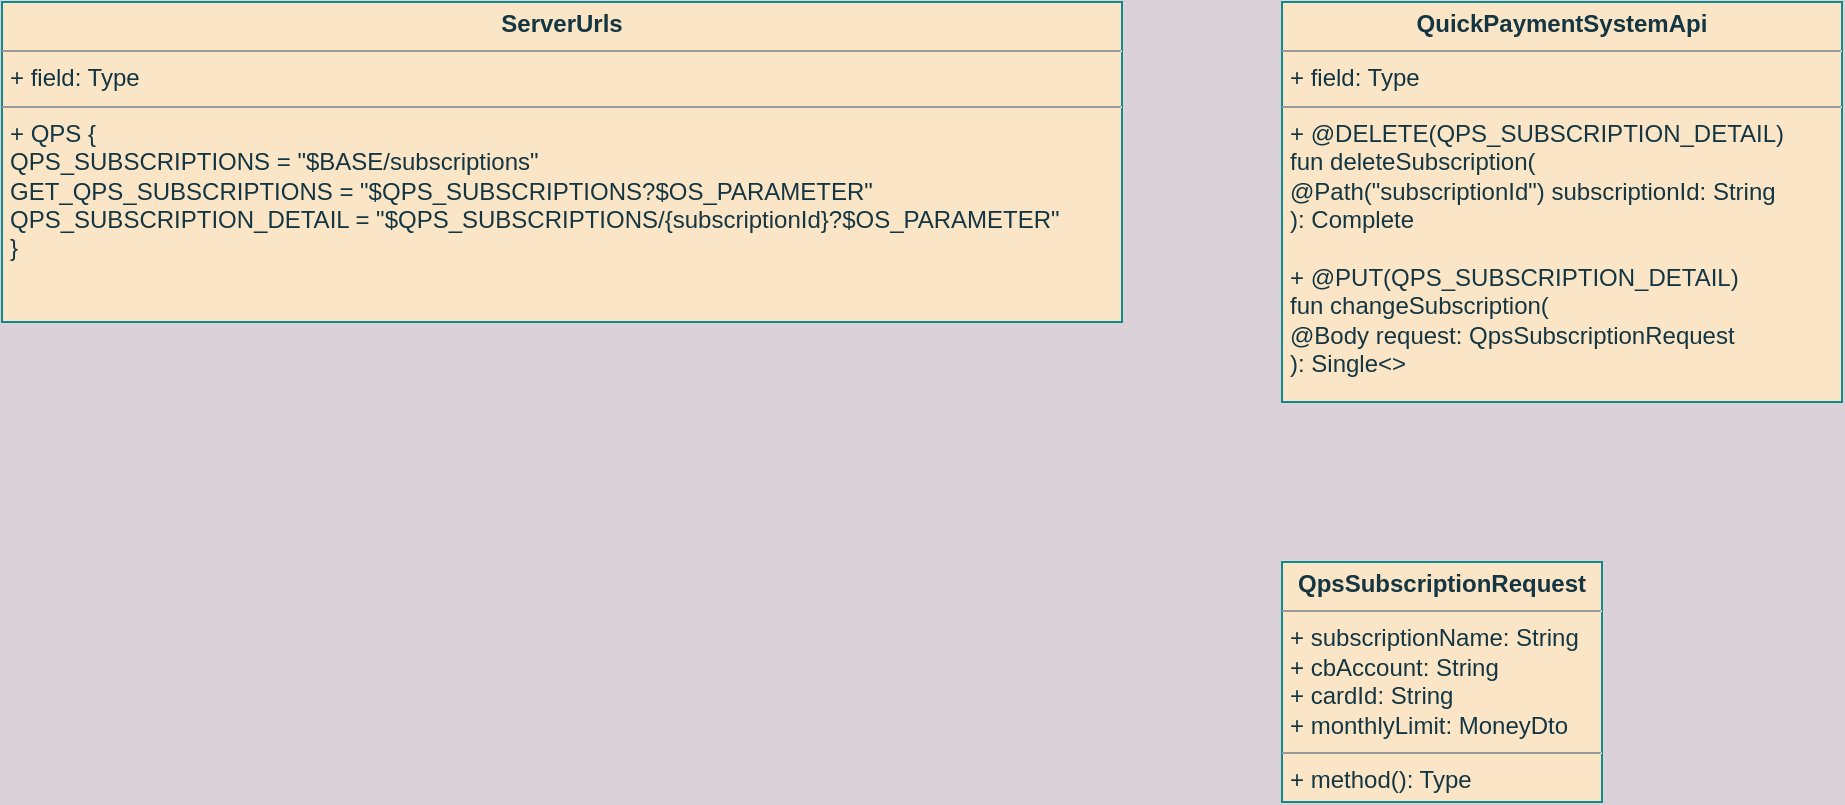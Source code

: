 <mxfile version="20.0.3" type="github">
  <diagram id="Kl0iC6LbM6pLVu8i3kYD" name="Page-1">
    <mxGraphModel dx="901" dy="571" grid="1" gridSize="10" guides="1" tooltips="1" connect="1" arrows="1" fold="1" page="1" pageScale="1" pageWidth="827" pageHeight="1169" background="#DAD2D8" math="0" shadow="0">
      <root>
        <mxCell id="0" />
        <mxCell id="1" parent="0" />
        <mxCell id="f4UaNG6wr5DCocDjTxQN-1" value="&lt;p style=&quot;margin:0px;margin-top:4px;text-align:center;&quot;&gt;&lt;b&gt;ServerUrls&lt;/b&gt;&lt;/p&gt;&lt;hr size=&quot;1&quot;&gt;&lt;p style=&quot;margin:0px;margin-left:4px;&quot;&gt;+ field: Type&lt;/p&gt;&lt;hr size=&quot;1&quot;&gt;&lt;p style=&quot;margin:0px;margin-left:4px;&quot;&gt;+ QPS {&lt;/p&gt;&lt;p style=&quot;margin:0px;margin-left:4px;&quot;&gt;QPS_SUBSCRIPTIONS = &quot;$BASE/subscriptions&quot;&lt;/p&gt;&lt;p style=&quot;margin:0px;margin-left:4px;&quot;&gt;GET_QPS_SUBSCRIPTIONS = &quot;$QPS_SUBSCRIPTIONS?$OS_PARAMETER&quot;&lt;/p&gt;&lt;p style=&quot;margin:0px;margin-left:4px;&quot;&gt;QPS_SUBSCRIPTION_DETAIL = &quot;$QPS_SUBSCRIPTIONS/{subscriptionId}?$OS_PARAMETER&quot;&lt;/p&gt;&lt;p style=&quot;margin:0px;margin-left:4px;&quot;&gt;}&lt;br&gt;&lt;/p&gt;" style="verticalAlign=top;align=left;overflow=fill;fontSize=12;fontFamily=Helvetica;html=1;rounded=0;sketch=0;fontColor=#143642;strokeColor=#0F8B8D;fillColor=#FAE5C7;" vertex="1" parent="1">
          <mxGeometry x="120" y="120" width="560" height="160" as="geometry" />
        </mxCell>
        <mxCell id="f4UaNG6wr5DCocDjTxQN-2" value="&lt;p style=&quot;margin:0px;margin-top:4px;text-align:center;&quot;&gt;&lt;b&gt;QuickPaymentSystemApi&lt;/b&gt;&lt;/p&gt;&lt;hr size=&quot;1&quot;&gt;&lt;p style=&quot;margin:0px;margin-left:4px;&quot;&gt;+ field: Type&lt;/p&gt;&lt;hr size=&quot;1&quot;&gt;&lt;p style=&quot;margin:0px;margin-left:4px;&quot;&gt;+ @DELETE(QPS_SUBSCRIPTION_DETAIL)&lt;/p&gt;&lt;p style=&quot;margin:0px;margin-left:4px;&quot;&gt;fun deleteSubscription(&lt;/p&gt;&lt;p style=&quot;margin:0px;margin-left:4px;&quot;&gt;@Path(&quot;subscriptionId&quot;) subscriptionId: String&lt;br&gt;&lt;/p&gt;&lt;p style=&quot;margin:0px;margin-left:4px;&quot;&gt;): Complete&lt;/p&gt;&lt;p style=&quot;margin:0px;margin-left:4px;&quot;&gt;&lt;br&gt;&lt;/p&gt;&lt;p style=&quot;margin:0px;margin-left:4px;&quot;&gt;+ @PUT(QPS_SUBSCRIPTION_DETAIL)&lt;/p&gt;&lt;p style=&quot;margin:0px;margin-left:4px;&quot;&gt;fun changeSubscription(&lt;br&gt;@Body request: QpsSubscriptionRequest&lt;br&gt;): Single&amp;lt;&amp;gt;&lt;br&gt;&lt;/p&gt;" style="verticalAlign=top;align=left;overflow=fill;fontSize=12;fontFamily=Helvetica;html=1;rounded=0;sketch=0;fontColor=#143642;strokeColor=#0F8B8D;fillColor=#FAE5C7;" vertex="1" parent="1">
          <mxGeometry x="760" y="120" width="280" height="200" as="geometry" />
        </mxCell>
        <mxCell id="f4UaNG6wr5DCocDjTxQN-3" value="&lt;p style=&quot;margin:0px;margin-top:4px;text-align:center;&quot;&gt;&lt;b&gt;QpsSubscriptionRequest&lt;/b&gt;&lt;/p&gt;&lt;hr size=&quot;1&quot;&gt;&lt;p style=&quot;margin:0px;margin-left:4px;&quot;&gt;+ subscriptionName: String&lt;/p&gt;&lt;p style=&quot;margin:0px;margin-left:4px;&quot;&gt;+ cbAccount: String&lt;/p&gt;&lt;p style=&quot;margin:0px;margin-left:4px;&quot;&gt;+ cardId: String&lt;/p&gt;&lt;p style=&quot;margin:0px;margin-left:4px;&quot;&gt;+ monthlyLimit: MoneyDto&lt;br&gt;&lt;/p&gt;&lt;hr size=&quot;1&quot;&gt;&lt;p style=&quot;margin:0px;margin-left:4px;&quot;&gt;+ method(): Type&lt;/p&gt;" style="verticalAlign=top;align=left;overflow=fill;fontSize=12;fontFamily=Helvetica;html=1;rounded=0;sketch=0;fontColor=#143642;strokeColor=#0F8B8D;fillColor=#FAE5C7;" vertex="1" parent="1">
          <mxGeometry x="760" y="400" width="160" height="120" as="geometry" />
        </mxCell>
      </root>
    </mxGraphModel>
  </diagram>
</mxfile>
